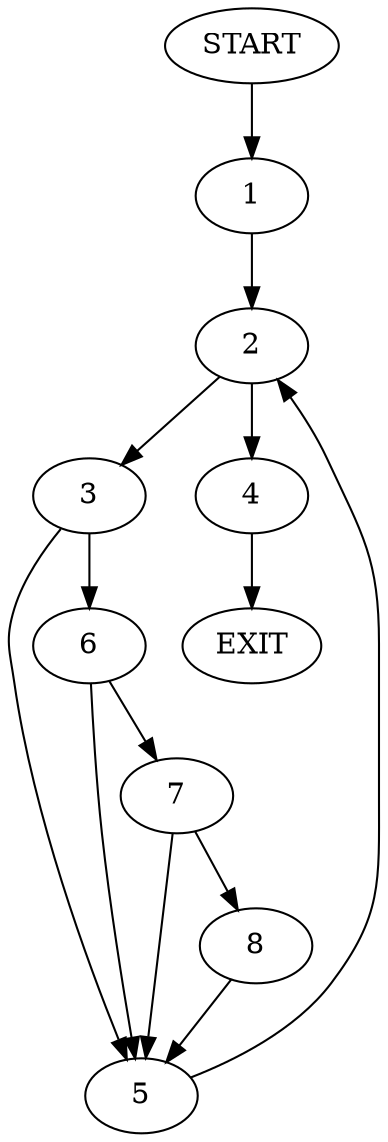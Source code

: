 digraph {
0 [label="START"]
9 [label="EXIT"]
0 -> 1
1 -> 2
2 -> 3
2 -> 4
4 -> 9
3 -> 5
3 -> 6
6 -> 5
6 -> 7
5 -> 2
7 -> 5
7 -> 8
8 -> 5
}
